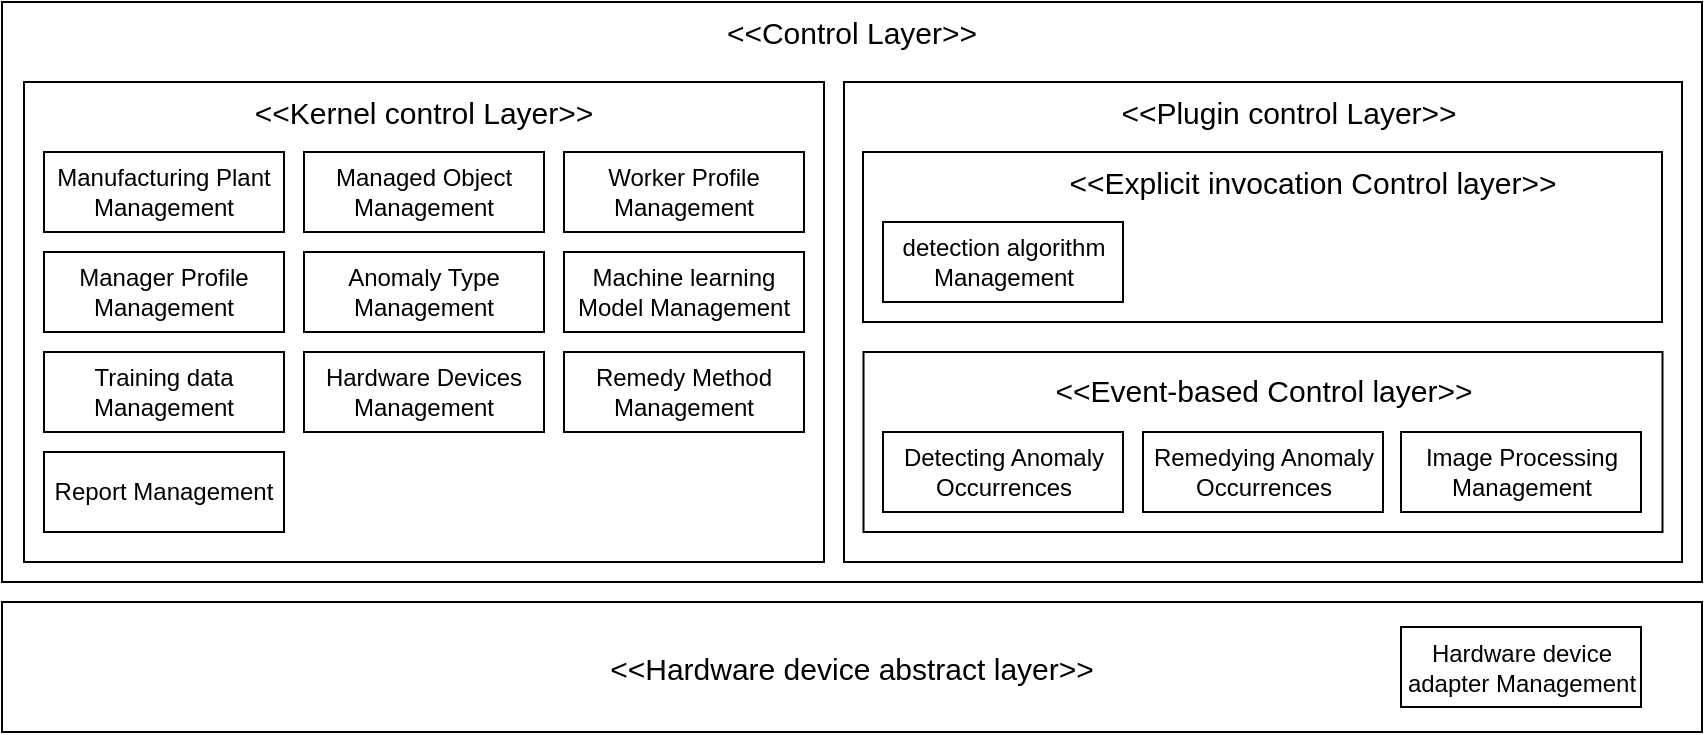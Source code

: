 <mxfile version="21.1.8" type="github">
  <diagram name="페이지-1" id="f1vrqMb9APHspmezzCpp">
    <mxGraphModel dx="627" dy="807" grid="1" gridSize="10" guides="1" tooltips="1" connect="1" arrows="1" fold="1" page="1" pageScale="1" pageWidth="827" pageHeight="1169" math="0" shadow="0">
      <root>
        <mxCell id="0" />
        <mxCell id="1" parent="0" />
        <mxCell id="GucfIMfvVygdEPNxUH_M-1" value="" style="rounded=0;whiteSpace=wrap;html=1;" vertex="1" parent="1">
          <mxGeometry x="830" y="960" width="850" height="290" as="geometry" />
        </mxCell>
        <mxCell id="GucfIMfvVygdEPNxUH_M-2" value="&amp;lt;&amp;lt;Control Layer&amp;gt;&amp;gt;" style="text;html=1;strokeColor=none;fillColor=none;align=center;verticalAlign=middle;whiteSpace=wrap;rounded=0;fontSize=15;" vertex="1" parent="1">
          <mxGeometry x="1155" y="960" width="200" height="30" as="geometry" />
        </mxCell>
        <mxCell id="GucfIMfvVygdEPNxUH_M-3" value="" style="rounded=0;whiteSpace=wrap;html=1;" vertex="1" parent="1">
          <mxGeometry x="841" y="1000" width="400" height="240" as="geometry" />
        </mxCell>
        <mxCell id="GucfIMfvVygdEPNxUH_M-5" value="&amp;lt;&amp;lt;Kernel control Layer&amp;gt;&amp;gt;" style="text;html=1;strokeColor=none;fillColor=none;align=center;verticalAlign=middle;whiteSpace=wrap;rounded=0;fontSize=15;" vertex="1" parent="1">
          <mxGeometry x="943.25" y="1000" width="195.5" height="30" as="geometry" />
        </mxCell>
        <mxCell id="GucfIMfvVygdEPNxUH_M-8" value="" style="rounded=0;whiteSpace=wrap;html=1;" vertex="1" parent="1">
          <mxGeometry x="1251" y="1000" width="419" height="240" as="geometry" />
        </mxCell>
        <mxCell id="GucfIMfvVygdEPNxUH_M-9" value="&amp;lt;&amp;lt;Plugin control Layer&amp;gt;&amp;gt;" style="text;html=1;strokeColor=none;fillColor=none;align=center;verticalAlign=middle;whiteSpace=wrap;rounded=0;fontSize=15;" vertex="1" parent="1">
          <mxGeometry x="1360" y="1000" width="227.25" height="30" as="geometry" />
        </mxCell>
        <mxCell id="GucfIMfvVygdEPNxUH_M-29" value="&amp;lt;&amp;lt;Hardware device abstract layer&amp;gt;&amp;gt;" style="rounded=0;whiteSpace=wrap;html=1;fontSize=15;" vertex="1" parent="1">
          <mxGeometry x="830" y="1260" width="850" height="65" as="geometry" />
        </mxCell>
        <mxCell id="GucfIMfvVygdEPNxUH_M-30" value="Manufacturing Plant Management" style="rounded=0;whiteSpace=wrap;html=1;" vertex="1" parent="1">
          <mxGeometry x="851" y="1035" width="120" height="40" as="geometry" />
        </mxCell>
        <mxCell id="GucfIMfvVygdEPNxUH_M-31" value="Managed Object Management" style="rounded=0;whiteSpace=wrap;html=1;" vertex="1" parent="1">
          <mxGeometry x="981" y="1035" width="120" height="40" as="geometry" />
        </mxCell>
        <mxCell id="GucfIMfvVygdEPNxUH_M-33" value="Worker Profile Management" style="rounded=0;whiteSpace=wrap;html=1;" vertex="1" parent="1">
          <mxGeometry x="1111" y="1035" width="120" height="40" as="geometry" />
        </mxCell>
        <mxCell id="GucfIMfvVygdEPNxUH_M-34" value="Manager Profile Management" style="rounded=0;whiteSpace=wrap;html=1;" vertex="1" parent="1">
          <mxGeometry x="851" y="1085" width="120" height="40" as="geometry" />
        </mxCell>
        <mxCell id="GucfIMfvVygdEPNxUH_M-35" value="Anomaly Type Management" style="rounded=0;whiteSpace=wrap;html=1;" vertex="1" parent="1">
          <mxGeometry x="981" y="1085" width="120" height="40" as="geometry" />
        </mxCell>
        <mxCell id="GucfIMfvVygdEPNxUH_M-36" value="Remedy Method Management" style="rounded=0;whiteSpace=wrap;html=1;" vertex="1" parent="1">
          <mxGeometry x="1111" y="1135" width="120" height="40" as="geometry" />
        </mxCell>
        <mxCell id="GucfIMfvVygdEPNxUH_M-37" value="Machine learning Model Management" style="rounded=0;whiteSpace=wrap;html=1;" vertex="1" parent="1">
          <mxGeometry x="1111" y="1085" width="120" height="40" as="geometry" />
        </mxCell>
        <mxCell id="GucfIMfvVygdEPNxUH_M-38" value="Training data Management" style="rounded=0;whiteSpace=wrap;html=1;" vertex="1" parent="1">
          <mxGeometry x="851" y="1135" width="120" height="40" as="geometry" />
        </mxCell>
        <mxCell id="GucfIMfvVygdEPNxUH_M-41" value="Report Management" style="rounded=0;whiteSpace=wrap;html=1;" vertex="1" parent="1">
          <mxGeometry x="851" y="1185" width="120" height="40" as="geometry" />
        </mxCell>
        <mxCell id="GucfIMfvVygdEPNxUH_M-45" value="" style="rounded=0;whiteSpace=wrap;html=1;" vertex="1" parent="1">
          <mxGeometry x="1260.75" y="1135" width="399.5" height="90" as="geometry" />
        </mxCell>
        <mxCell id="GucfIMfvVygdEPNxUH_M-46" value="" style="rounded=0;whiteSpace=wrap;html=1;" vertex="1" parent="1">
          <mxGeometry x="1260.5" y="1035" width="399.5" height="85" as="geometry" />
        </mxCell>
        <mxCell id="GucfIMfvVygdEPNxUH_M-47" value="Hardware device adapter Management" style="rounded=0;whiteSpace=wrap;html=1;" vertex="1" parent="1">
          <mxGeometry x="1529.5" y="1272.5" width="120" height="40" as="geometry" />
        </mxCell>
        <mxCell id="GucfIMfvVygdEPNxUH_M-48" value="Remedying Anomaly Occurrences" style="rounded=0;whiteSpace=wrap;html=1;" vertex="1" parent="1">
          <mxGeometry x="1400.5" y="1175" width="120" height="40" as="geometry" />
        </mxCell>
        <mxCell id="GucfIMfvVygdEPNxUH_M-49" value="Image Processing Management" style="rounded=0;whiteSpace=wrap;html=1;" vertex="1" parent="1">
          <mxGeometry x="1529.5" y="1175" width="120" height="40" as="geometry" />
        </mxCell>
        <mxCell id="GucfIMfvVygdEPNxUH_M-44" value="detection algorithm Management" style="rounded=0;whiteSpace=wrap;html=1;" vertex="1" parent="1">
          <mxGeometry x="1270.5" y="1070" width="120" height="40" as="geometry" />
        </mxCell>
        <mxCell id="GucfIMfvVygdEPNxUH_M-50" value="&amp;lt;&amp;lt;Explicit invocation Control layer&amp;gt;&amp;gt;" style="text;html=1;strokeColor=none;fillColor=none;align=center;verticalAlign=middle;whiteSpace=wrap;rounded=0;fontSize=15;" vertex="1" parent="1">
          <mxGeometry x="1351" y="1035" width="269" height="30" as="geometry" />
        </mxCell>
        <mxCell id="GucfIMfvVygdEPNxUH_M-51" value="&amp;lt;&amp;lt;Event-based Control layer&amp;gt;&amp;gt;" style="text;html=1;strokeColor=none;fillColor=none;align=center;verticalAlign=middle;whiteSpace=wrap;rounded=0;fontSize=15;" vertex="1" parent="1">
          <mxGeometry x="1330.5" y="1139" width="260" height="30" as="geometry" />
        </mxCell>
        <mxCell id="GucfIMfvVygdEPNxUH_M-32" value="Hardware Devices Management" style="rounded=0;whiteSpace=wrap;html=1;" vertex="1" parent="1">
          <mxGeometry x="981" y="1135" width="120" height="40" as="geometry" />
        </mxCell>
        <mxCell id="GucfIMfvVygdEPNxUH_M-39" value="Detecting Anomaly Occurrences" style="rounded=0;whiteSpace=wrap;html=1;" vertex="1" parent="1">
          <mxGeometry x="1270.5" y="1175" width="120" height="40" as="geometry" />
        </mxCell>
      </root>
    </mxGraphModel>
  </diagram>
</mxfile>
